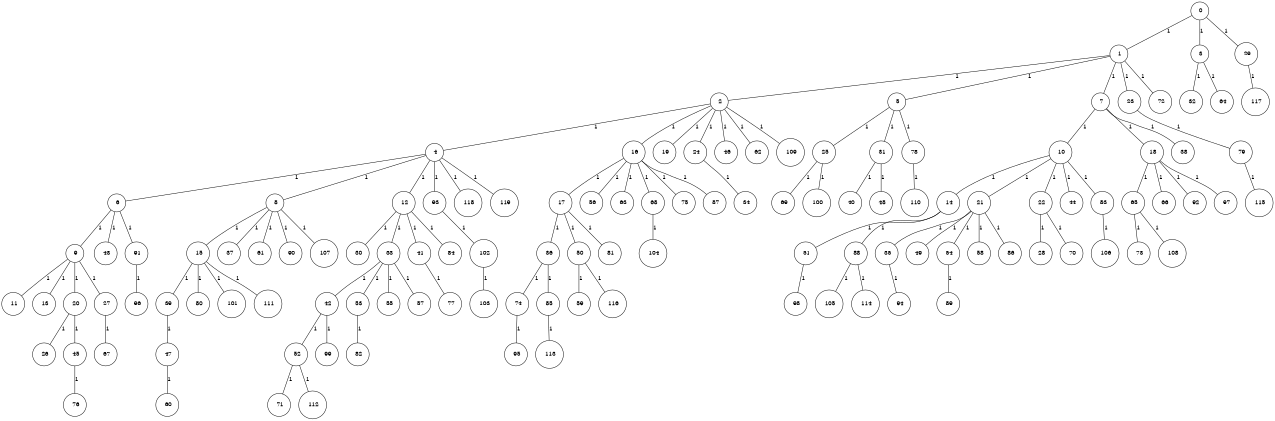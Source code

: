 graph G {
size="8.5,11;"
ratio = "expand;"
fixedsize="true;"
overlap="scale;"
node[shape=circle,width=.12,hight=.12,fontsize=12]
edge[fontsize=12]

0[label=" 0" color=black, pos="1.7758433,0.24037216!"];
1[label=" 1" color=black, pos="1.6627396,2.7449603!"];
2[label=" 2" color=black, pos="1.4882873,1.3696538!"];
3[label=" 3" color=black, pos="0.29369731,1.1998003!"];
4[label=" 4" color=black, pos="1.1365031,0.68740384!"];
5[label=" 5" color=black, pos="2.8153425,0.95748427!"];
6[label=" 6" color=black, pos="2.0231618,0.50482331!"];
7[label=" 7" color=black, pos="2.879553,1.6474078!"];
8[label=" 8" color=black, pos="1.5122151,2.4212649!"];
9[label=" 9" color=black, pos="0.74837137,1.5634201!"];
10[label=" 10" color=black, pos="2.8637579,0.20346509!"];
11[label=" 11" color=black, pos="0.19679609,0.57102771!"];
12[label=" 12" color=black, pos="2.1102155,2.2072017!"];
13[label=" 13" color=black, pos="0.1542186,2.0626425!"];
14[label=" 14" color=black, pos="1.7625792,2.6719236!"];
15[label=" 15" color=black, pos="1.4205872,0.2975286!"];
16[label=" 16" color=black, pos="0.20711138,1.1077569!"];
17[label=" 17" color=black, pos="2.8850188,2.1921414!"];
18[label=" 18" color=black, pos="1.604251,2.9062319!"];
19[label=" 19" color=black, pos="2.7988719,1.1343463!"];
20[label=" 20" color=black, pos="0.73569115,0.83464543!"];
21[label=" 21" color=black, pos="2.5062341,1.0672901!"];
22[label=" 22" color=black, pos="1.4647536,0.91094556!"];
23[label=" 23" color=black, pos="0.05854506,1.818143!"];
24[label=" 24" color=black, pos="2.9272677,2.2211392!"];
25[label=" 25" color=black, pos="2.5970771,0.56106312!"];
26[label=" 26" color=black, pos="0.80888718,0.0023752009!"];
27[label=" 27" color=black, pos="1.9445546,2.5168465!"];
28[label=" 28" color=black, pos="0.47826952,2.5701555!"];
29[label=" 29" color=black, pos="2.2487798,2.2533169!"];
30[label=" 30" color=black, pos="2.3766593,1.5988743!"];
31[label=" 31" color=black, pos="0.37273658,1.7008608!"];
32[label=" 32" color=black, pos="1.3429173,0.11229069!"];
33[label=" 33" color=black, pos="0.3352806,2.1413224!"];
34[label=" 34" color=black, pos="1.1406488,0.75192685!"];
35[label=" 35" color=black, pos="1.2804191,1.7654491!"];
36[label=" 36" color=black, pos="1.6202653,1.7431922!"];
37[label=" 37" color=black, pos="2.9730502,2.5825785!"];
38[label=" 38" color=black, pos="1.1607715,2.7849138!"];
39[label=" 39" color=black, pos="2.5984701,2.8335123!"];
40[label=" 40" color=black, pos="1.4077746,2.8813817!"];
41[label=" 41" color=black, pos="2.6191568,2.887223!"];
42[label=" 42" color=black, pos="2.1664018,0.84500904!"];
43[label=" 43" color=black, pos="2.9079231,2.2055096!"];
44[label=" 44" color=black, pos="1.9460628,2.3972335!"];
45[label=" 45" color=black, pos="1.9452109,0.26882256!"];
46[label=" 46" color=black, pos="2.1612647,1.6394905!"];
47[label=" 47" color=black, pos="1.539511,2.7011222!"];
48[label=" 48" color=black, pos="2.4188059,1.6903408!"];
49[label=" 49" color=black, pos="1.6052081,2.7977683!"];
50[label=" 50" color=black, pos="0.21671356,0.21843086!"];
51[label=" 51" color=black, pos="0.25323554,0.6528251!"];
52[label=" 52" color=black, pos="0.37264225,0.1184114!"];
53[label=" 53" color=black, pos="0.029870515,2.4238356!"];
54[label=" 54" color=black, pos="0.44097037,0.95087008!"];
55[label=" 55" color=black, pos="0.53632891,2.927767!"];
56[label=" 56" color=black, pos="0.23449624,2.9930975!"];
57[label=" 57" color=black, pos="2.1956715,2.6113143!"];
58[label=" 58" color=black, pos="2.4336431,1.5370218!"];
59[label=" 59" color=black, pos="0.2536856,1.886177!"];
60[label=" 60" color=black, pos="0.23990544,2.944181!"];
61[label=" 61" color=black, pos="2.3918224,0.46091121!"];
62[label=" 62" color=black, pos="0.43134264,1.8132742!"];
63[label=" 63" color=black, pos="0.063773582,1.9228063!"];
64[label=" 64" color=black, pos="2.359149,1.1379742!"];
65[label=" 65" color=black, pos="0.70676955,1.9672056!"];
66[label=" 66" color=black, pos="1.5790336,2.8272914!"];
67[label=" 67" color=black, pos="2.6940743,2.4590471!"];
68[label=" 68" color=black, pos="0.71805687,0.20375564!"];
69[label=" 69" color=black, pos="1.7712447,2.9426721!"];
70[label=" 70" color=black, pos="0.076448141,0.17025885!"];
71[label=" 71" color=black, pos="0.49698742,2.4384915!"];
72[label=" 72" color=black, pos="0.0089689372,0.41095688!"];
73[label=" 73" color=black, pos="0.32575421,2.8561512!"];
74[label=" 74" color=black, pos="2.8823898,1.7375071!"];
75[label=" 75" color=black, pos="1.396911,2.5104438!"];
76[label=" 76" color=black, pos="0.59978227,1.2248472!"];
77[label=" 77" color=black, pos="1.3788663,1.5736142!"];
78[label=" 78" color=black, pos="2.9234655,0.59553613!"];
79[label=" 79" color=black, pos="1.8369383,1.2765893!"];
80[label=" 80" color=black, pos="2.6104934,2.5616457!"];
81[label=" 81" color=black, pos="2.0657086,2.8410355!"];
82[label=" 82" color=black, pos="0.10123945,1.5245625!"];
83[label=" 83" color=black, pos="0.77509673,1.6131183!"];
84[label=" 84" color=black, pos="2.7492057,1.7459059!"];
85[label=" 85" color=black, pos="2.0054847,2.5833863!"];
86[label=" 86" color=black, pos="2.0633933,2.3494031!"];
87[label=" 87" color=black, pos="1.2129501,1.7462387!"];
88[label=" 88" color=black, pos="2.3135385,2.7596912!"];
89[label=" 89" color=black, pos="0.72568128,0.32734553!"];
90[label=" 90" color=black, pos="1.1792692,0.32507119!"];
91[label=" 91" color=black, pos="2.8869143,1.3292449!"];
92[label=" 92" color=black, pos="1.776155,1.7641919!"];
93[label=" 93" color=black, pos="0.39467102,2.7105899!"];
94[label=" 94" color=black, pos="0.52650075,0.3583958!"];
95[label=" 95" color=black, pos="2.6859853,2.5628944!"];
96[label=" 96" color=black, pos="0.41251892,0.37877088!"];
97[label=" 97" color=black, pos="0.92331225,2.9651209!"];
98[label=" 98" color=black, pos="0.55802444,2.0569474!"];
99[label=" 99" color=black, pos="1.2283816,1.0810587!"];
100[label=" 100" color=black, pos="1.4613431,2.7861763!"];
101[label=" 101" color=black, pos="1.1928289,2.3140784!"];
102[label=" 102" color=black, pos="2.5567592,0.45878055!"];
103[label=" 103" color=black, pos="2.7771087,1.2422683!"];
104[label=" 104" color=black, pos="1.3442606,0.32782783!"];
105[label=" 105" color=black, pos="0.32715556,1.3701543!"];
106[label=" 106" color=black, pos="0.58314087,1.3301187!"];
107[label=" 107" color=black, pos="0.81329392,1.8160591!"];
108[label=" 108" color=black, pos="2.2564281,2.1306511!"];
109[label=" 109" color=black, pos="1.0990017,0.16858664!"];
110[label=" 110" color=black, pos="0.11720372,0.89850539!"];
111[label=" 111" color=black, pos="0.64904219,1.0839401!"];
112[label=" 112" color=black, pos="2.7618128,1.2608757!"];
113[label=" 113" color=black, pos="2.7047166,1.9741484!"];
114[label=" 114" color=black, pos="2.0581316,2.09938!"];
115[label=" 115" color=black, pos="0.71544453,2.1460626!"];
116[label=" 116" color=black, pos="0.51767461,0.4211296!"];
117[label=" 117" color=black, pos="2.7214432,2.2724372!"];
118[label=" 118" color=black, pos="0.21708343,0.73295936!"];
119[label=" 119" color=black, pos="1.3117163,2.8594284!"];
0--1[label="1"]
0--3[label="1"]
0--29[label="1"]
1--2[label="1"]
1--5[label="1"]
1--7[label="1"]
1--23[label="1"]
1--72[label="1"]
2--4[label="1"]
2--16[label="1"]
2--19[label="1"]
2--24[label="1"]
2--46[label="1"]
2--62[label="1"]
2--109[label="1"]
3--32[label="1"]
3--64[label="1"]
4--6[label="1"]
4--8[label="1"]
4--12[label="1"]
4--93[label="1"]
4--118[label="1"]
4--119[label="1"]
5--25[label="1"]
5--31[label="1"]
5--78[label="1"]
6--9[label="1"]
6--43[label="1"]
6--91[label="1"]
7--10[label="1"]
7--18[label="1"]
7--38[label="1"]
8--15[label="1"]
8--37[label="1"]
8--61[label="1"]
8--90[label="1"]
8--107[label="1"]
9--11[label="1"]
9--13[label="1"]
9--20[label="1"]
9--27[label="1"]
10--14[label="1"]
10--21[label="1"]
10--22[label="1"]
10--44[label="1"]
10--83[label="1"]
12--30[label="1"]
12--33[label="1"]
12--41[label="1"]
12--84[label="1"]
14--51[label="1"]
14--88[label="1"]
15--39[label="1"]
15--80[label="1"]
15--101[label="1"]
15--111[label="1"]
16--17[label="1"]
16--56[label="1"]
16--63[label="1"]
16--68[label="1"]
16--75[label="1"]
16--87[label="1"]
17--36[label="1"]
17--50[label="1"]
17--81[label="1"]
18--65[label="1"]
18--66[label="1"]
18--92[label="1"]
18--97[label="1"]
20--26[label="1"]
20--45[label="1"]
21--35[label="1"]
21--49[label="1"]
21--54[label="1"]
21--58[label="1"]
21--86[label="1"]
22--28[label="1"]
22--70[label="1"]
23--79[label="1"]
24--34[label="1"]
25--69[label="1"]
25--100[label="1"]
27--67[label="1"]
29--117[label="1"]
31--40[label="1"]
31--48[label="1"]
33--42[label="1"]
33--53[label="1"]
33--55[label="1"]
33--57[label="1"]
35--94[label="1"]
36--74[label="1"]
36--85[label="1"]
39--47[label="1"]
41--77[label="1"]
42--52[label="1"]
42--99[label="1"]
45--76[label="1"]
47--60[label="1"]
50--59[label="1"]
50--116[label="1"]
51--98[label="1"]
52--71[label="1"]
52--112[label="1"]
53--82[label="1"]
54--89[label="1"]
65--73[label="1"]
65--108[label="1"]
68--104[label="1"]
74--95[label="1"]
78--110[label="1"]
79--115[label="1"]
83--106[label="1"]
85--113[label="1"]
88--105[label="1"]
88--114[label="1"]
91--96[label="1"]
93--102[label="1"]
102--103[label="1"]

}
